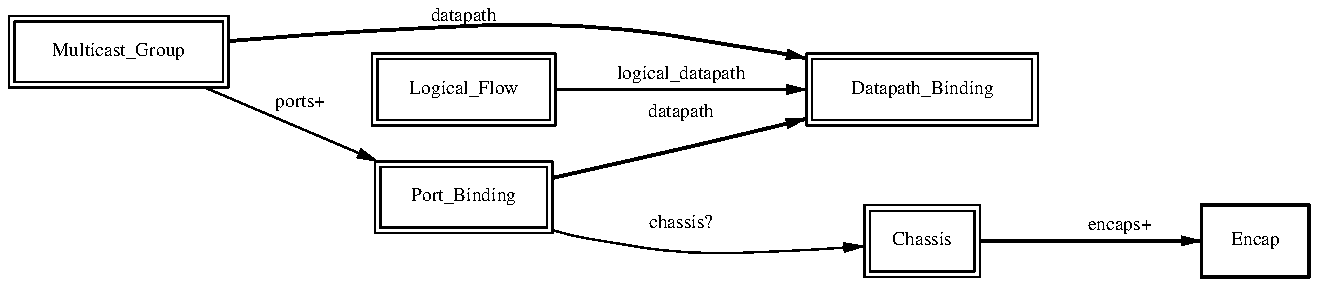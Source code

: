 .ps -3
.PS
linethick = 1;
linethick = 0.5;
box at 4.565933969,0.937146624 wid 1.156431469 height 0.358895 "Datapath_Binding"
box at 4.565933969,0.937146624 wid 1.10087591344444 height 0.303339444444444
linethick = 0.5;
box at 2.273025593,0.937146624 wid 0.917192062 height 0.358895 "Logical_Flow"
box at 2.273025593,0.937146624 wid 0.861636506444444 height 0.303339444444444
linethick = 0.5;
box at 0.5483126031,1.126499626 wid 1.096639562 height 0.358895 "Multicast_Group"
box at 0.5483126031,1.126499626 wid 1.04108400644444 height 0.303339444444444
linethick = 0.5;
box at 2.273025593,0.3987754124 wid 0.887260219 height 0.358895 "Port_Binding"
box at 2.273025593,0.3987754124 wid 0.831704663444444 height 0.303339444444444
linethick = 0.5;
box at 4.565933969,0.1794475 wid 0.5782229124 height 0.358895 "Chassis"
box at 4.565933969,0.1794475 wid 0.522667356844445 height 0.303339444444444
linethick = 1;
box at 6.230847874,0.1794475 wid 0.5383425 height 0.358895 "Encap"
linethick = 1;
spline -> from 2.732052298,0.937146624 to 2.732052298,0.937146624 to 3.091736867,0.937146624 to 3.598496607,0.937146624 to 3.986677439,0.937146624
"logical_datapath" at 3.359687874,1.011868563
linethick = 0.5;
spline -> from 0.979711571,0.946621452 to 0.979711571,0.946621452 to 1.241920258,0.834646212 to 1.578133094,0.6911671689 to 1.840557118,0.5791201499
"ports+" at 1.455534562,0.872330187
linethick = 1;
spline -> from 1.097357352,1.179041854 to 1.097357352,1.179041854 to 1.745593501,1.230148502 to 2.864269216,1.279891349 to 3.808306624,1.126499626 to 3.866447614,1.117096577 to 3.926670195,1.105324821 to 3.98660566,1.092261043
"datapath" at 2.273025593,1.300994375
linethick = 1;
spline -> from 2.71755294,0.4953612348 to 2.71755294,0.4953612348 to 3.023044364,0.5639604251 to 3.441157039,0.6592255139 to 3.808306624,0.747721843 to 3.865586266,0.761503411 to 3.925234615,0.776146327 to 3.984811185,0.790932801
"datapath" at 3.359687874,0.822443782
linethick = 0.5;
spline -> from 2.717768277,0.2343153676 to 2.717768277,0.2343153676 to 2.781795145,0.2158466309 to 2.847544709,0.1999188708 to 2.911069124,0.1894176031 to 3.38437985,0.1111282478 to 3.944902061,0.1312981468 to 4.274295892,0.1544181627
"chassis?" at 3.359687874,0.2641897874
linethick = 1;
spline -> from 4.85872051,0.1794475 to 4.85872051,0.1794475 to 5.168231558,0.1794475 to 5.660420161,0.1794475 to 5.960743497,0.1794475
"encaps+" at 5.552895219,0.2542196843
.ps +3
.PE
